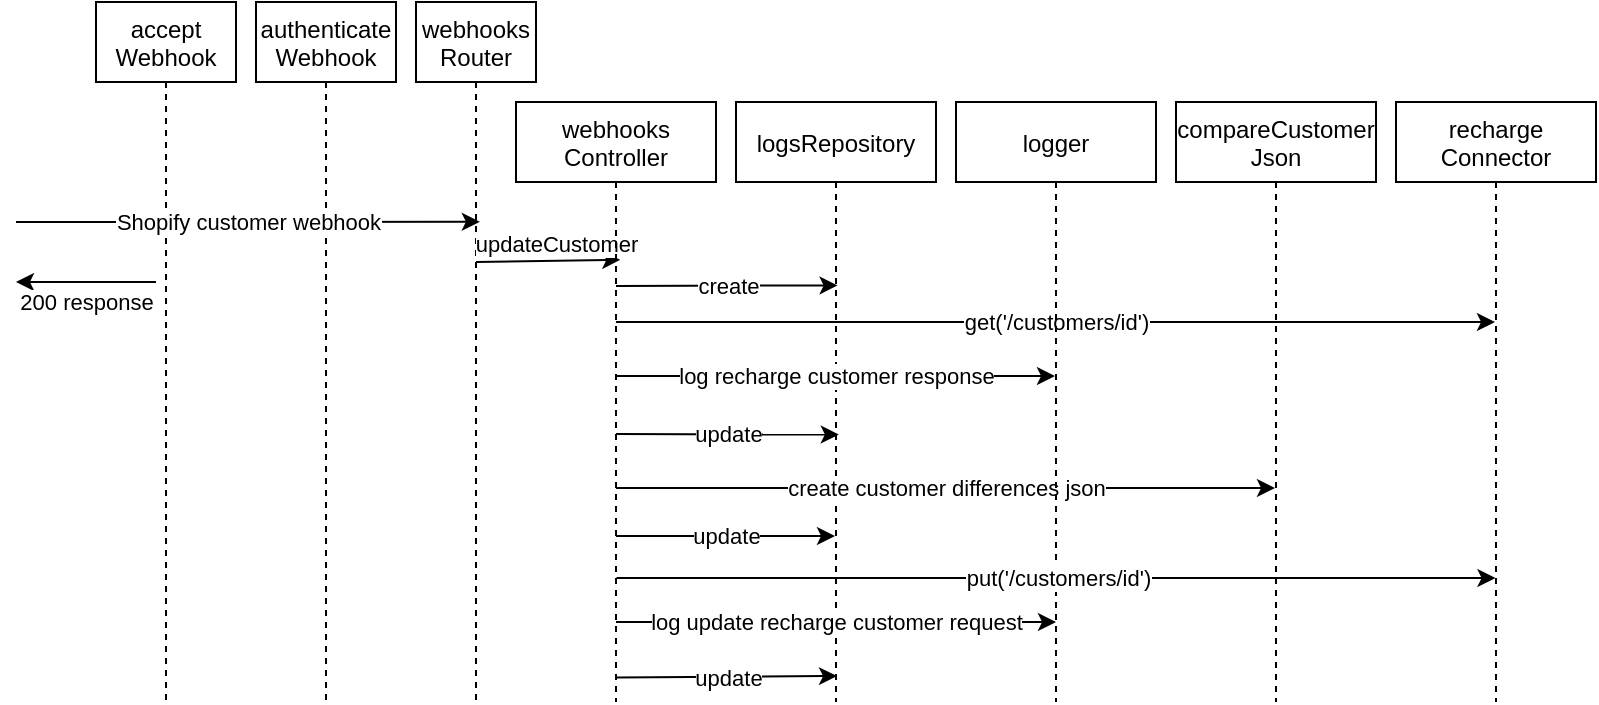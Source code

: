 <mxfile version="15.7.0" type="github">
  <diagram id="kgpKYQtTHZ0yAKxKKP6v" name="Page-1">
    <mxGraphModel dx="1446" dy="828" grid="1" gridSize="10" guides="1" tooltips="1" connect="1" arrows="1" fold="1" page="1" pageScale="1" pageWidth="850" pageHeight="1100" math="0" shadow="0">
      <root>
        <mxCell id="0" />
        <mxCell id="1" parent="0" />
        <mxCell id="3nuBFxr9cyL0pnOWT2aG-1" value="accept&#xa;Webhook" style="shape=umlLifeline;perimeter=lifelinePerimeter;container=1;collapsible=0;recursiveResize=0;rounded=0;shadow=0;strokeWidth=1;" parent="1" vertex="1">
          <mxGeometry x="50" y="30" width="70" height="350" as="geometry" />
        </mxCell>
        <mxCell id="1okAeuORKBiBFYY5BaOz-12" value="" style="endArrow=classic;html=1;rounded=0;" edge="1" parent="3nuBFxr9cyL0pnOWT2aG-1">
          <mxGeometry relative="1" as="geometry">
            <mxPoint x="30" y="140" as="sourcePoint" />
            <mxPoint x="-40" y="140" as="targetPoint" />
          </mxGeometry>
        </mxCell>
        <mxCell id="1okAeuORKBiBFYY5BaOz-13" value="200 response" style="edgeLabel;resizable=0;html=1;align=center;verticalAlign=middle;" connectable="0" vertex="1" parent="1okAeuORKBiBFYY5BaOz-12">
          <mxGeometry relative="1" as="geometry">
            <mxPoint y="10" as="offset" />
          </mxGeometry>
        </mxCell>
        <mxCell id="3nuBFxr9cyL0pnOWT2aG-5" value="authenticate&#xa;Webhook" style="shape=umlLifeline;perimeter=lifelinePerimeter;container=1;collapsible=0;recursiveResize=0;rounded=0;shadow=0;strokeWidth=1;" parent="1" vertex="1">
          <mxGeometry x="130" y="30" width="70" height="350" as="geometry" />
        </mxCell>
        <mxCell id="1okAeuORKBiBFYY5BaOz-1" value="webhooks&#xa;Router" style="shape=umlLifeline;perimeter=lifelinePerimeter;container=1;collapsible=0;recursiveResize=0;rounded=0;shadow=0;strokeWidth=1;" vertex="1" parent="1">
          <mxGeometry x="210" y="30" width="60" height="350" as="geometry" />
        </mxCell>
        <mxCell id="1okAeuORKBiBFYY5BaOz-14" value="" style="endArrow=classic;html=1;rounded=0;entryX=0.521;entryY=0.263;entryDx=0;entryDy=0;entryPerimeter=0;" edge="1" parent="1okAeuORKBiBFYY5BaOz-1" target="1okAeuORKBiBFYY5BaOz-2">
          <mxGeometry relative="1" as="geometry">
            <mxPoint x="30" y="130" as="sourcePoint" />
            <mxPoint x="130" y="130" as="targetPoint" />
          </mxGeometry>
        </mxCell>
        <mxCell id="1okAeuORKBiBFYY5BaOz-15" value="updateCustomer" style="edgeLabel;resizable=0;html=1;align=center;verticalAlign=middle;" connectable="0" vertex="1" parent="1okAeuORKBiBFYY5BaOz-14">
          <mxGeometry relative="1" as="geometry">
            <mxPoint x="4" y="-9" as="offset" />
          </mxGeometry>
        </mxCell>
        <mxCell id="1okAeuORKBiBFYY5BaOz-2" value="webhooks&#xa;Controller" style="shape=umlLifeline;perimeter=lifelinePerimeter;container=1;collapsible=0;recursiveResize=0;rounded=0;shadow=0;strokeWidth=1;" vertex="1" parent="1">
          <mxGeometry x="260" y="80" width="100" height="300" as="geometry" />
        </mxCell>
        <mxCell id="1okAeuORKBiBFYY5BaOz-16" value="" style="endArrow=classic;html=1;rounded=0;entryX=0.508;entryY=0.299;entryDx=0;entryDy=0;entryPerimeter=0;" edge="1" parent="1okAeuORKBiBFYY5BaOz-2">
          <mxGeometry relative="1" as="geometry">
            <mxPoint x="50" y="92" as="sourcePoint" />
            <mxPoint x="160.8" y="91.7" as="targetPoint" />
          </mxGeometry>
        </mxCell>
        <mxCell id="1okAeuORKBiBFYY5BaOz-17" value="create" style="edgeLabel;resizable=0;html=1;align=center;verticalAlign=middle;" connectable="0" vertex="1" parent="1okAeuORKBiBFYY5BaOz-16">
          <mxGeometry relative="1" as="geometry" />
        </mxCell>
        <mxCell id="1okAeuORKBiBFYY5BaOz-18" value="" style="endArrow=classic;html=1;rounded=0;" edge="1" parent="1okAeuORKBiBFYY5BaOz-2">
          <mxGeometry relative="1" as="geometry">
            <mxPoint x="50" y="110" as="sourcePoint" />
            <mxPoint x="489.5" y="110" as="targetPoint" />
          </mxGeometry>
        </mxCell>
        <mxCell id="1okAeuORKBiBFYY5BaOz-19" value="get(&#39;/customers/id&#39;)" style="edgeLabel;resizable=0;html=1;align=center;verticalAlign=middle;" connectable="0" vertex="1" parent="1okAeuORKBiBFYY5BaOz-18">
          <mxGeometry relative="1" as="geometry" />
        </mxCell>
        <mxCell id="1okAeuORKBiBFYY5BaOz-22" value="" style="endArrow=classic;html=1;rounded=0;entryX=0.514;entryY=0.601;entryDx=0;entryDy=0;entryPerimeter=0;" edge="1" parent="1okAeuORKBiBFYY5BaOz-2">
          <mxGeometry relative="1" as="geometry">
            <mxPoint x="50" y="166" as="sourcePoint" />
            <mxPoint x="161.4" y="166.3" as="targetPoint" />
          </mxGeometry>
        </mxCell>
        <mxCell id="1okAeuORKBiBFYY5BaOz-23" value="update" style="edgeLabel;resizable=0;html=1;align=center;verticalAlign=middle;" connectable="0" vertex="1" parent="1okAeuORKBiBFYY5BaOz-22">
          <mxGeometry relative="1" as="geometry" />
        </mxCell>
        <mxCell id="1okAeuORKBiBFYY5BaOz-4" value="logsRepository" style="shape=umlLifeline;perimeter=lifelinePerimeter;container=1;collapsible=0;recursiveResize=0;rounded=0;shadow=0;strokeWidth=1;" vertex="1" parent="1">
          <mxGeometry x="370" y="80" width="100" height="300" as="geometry" />
        </mxCell>
        <mxCell id="1okAeuORKBiBFYY5BaOz-25" value="" style="endArrow=classic;html=1;rounded=0;" edge="1" parent="1okAeuORKBiBFYY5BaOz-4">
          <mxGeometry relative="1" as="geometry">
            <mxPoint x="-60" y="193" as="sourcePoint" />
            <mxPoint x="269.5" y="193" as="targetPoint" />
          </mxGeometry>
        </mxCell>
        <mxCell id="1okAeuORKBiBFYY5BaOz-26" value="create customer differences json" style="edgeLabel;resizable=0;html=1;align=center;verticalAlign=middle;" connectable="0" vertex="1" parent="1okAeuORKBiBFYY5BaOz-25">
          <mxGeometry relative="1" as="geometry" />
        </mxCell>
        <mxCell id="1okAeuORKBiBFYY5BaOz-27" value="" style="endArrow=classic;html=1;rounded=0;" edge="1" parent="1okAeuORKBiBFYY5BaOz-4">
          <mxGeometry relative="1" as="geometry">
            <mxPoint x="-60" y="217" as="sourcePoint" />
            <mxPoint x="49.5" y="217" as="targetPoint" />
          </mxGeometry>
        </mxCell>
        <mxCell id="1okAeuORKBiBFYY5BaOz-28" value="update" style="edgeLabel;resizable=0;html=1;align=center;verticalAlign=middle;" connectable="0" vertex="1" parent="1okAeuORKBiBFYY5BaOz-27">
          <mxGeometry relative="1" as="geometry" />
        </mxCell>
        <mxCell id="1okAeuORKBiBFYY5BaOz-31" value="" style="endArrow=classic;html=1;rounded=0;entryX=0.505;entryY=0.831;entryDx=0;entryDy=0;entryPerimeter=0;" edge="1" parent="1okAeuORKBiBFYY5BaOz-4">
          <mxGeometry relative="1" as="geometry">
            <mxPoint x="-60" y="287.7" as="sourcePoint" />
            <mxPoint x="50.5" y="287.0" as="targetPoint" />
          </mxGeometry>
        </mxCell>
        <mxCell id="1okAeuORKBiBFYY5BaOz-32" value="update" style="edgeLabel;resizable=0;html=1;align=center;verticalAlign=middle;" connectable="0" vertex="1" parent="1okAeuORKBiBFYY5BaOz-31">
          <mxGeometry relative="1" as="geometry" />
        </mxCell>
        <mxCell id="1okAeuORKBiBFYY5BaOz-5" value="logger" style="shape=umlLifeline;perimeter=lifelinePerimeter;container=1;collapsible=0;recursiveResize=0;rounded=0;shadow=0;strokeWidth=1;" vertex="1" parent="1">
          <mxGeometry x="480" y="80" width="100" height="300" as="geometry" />
        </mxCell>
        <mxCell id="1okAeuORKBiBFYY5BaOz-33" value="" style="endArrow=classic;html=1;rounded=0;" edge="1" parent="1okAeuORKBiBFYY5BaOz-5">
          <mxGeometry relative="1" as="geometry">
            <mxPoint x="-170" y="260" as="sourcePoint" />
            <mxPoint x="50" y="260" as="targetPoint" />
          </mxGeometry>
        </mxCell>
        <mxCell id="1okAeuORKBiBFYY5BaOz-34" value="log update recharge customer request" style="edgeLabel;resizable=0;html=1;align=center;verticalAlign=middle;" connectable="0" vertex="1" parent="1okAeuORKBiBFYY5BaOz-33">
          <mxGeometry relative="1" as="geometry" />
        </mxCell>
        <mxCell id="1okAeuORKBiBFYY5BaOz-6" value="compareCustomer&#xa;Json" style="shape=umlLifeline;perimeter=lifelinePerimeter;container=1;collapsible=0;recursiveResize=0;rounded=0;shadow=0;strokeWidth=1;" vertex="1" parent="1">
          <mxGeometry x="590" y="80" width="100" height="300" as="geometry" />
        </mxCell>
        <mxCell id="1okAeuORKBiBFYY5BaOz-29" value="" style="endArrow=classic;html=1;rounded=0;" edge="1" parent="1okAeuORKBiBFYY5BaOz-6">
          <mxGeometry relative="1" as="geometry">
            <mxPoint x="-279.75" y="238" as="sourcePoint" />
            <mxPoint x="159.75" y="238" as="targetPoint" />
          </mxGeometry>
        </mxCell>
        <mxCell id="1okAeuORKBiBFYY5BaOz-30" value="put(&#39;/customers/id&#39;)" style="edgeLabel;resizable=0;html=1;align=center;verticalAlign=middle;" connectable="0" vertex="1" parent="1okAeuORKBiBFYY5BaOz-29">
          <mxGeometry relative="1" as="geometry" />
        </mxCell>
        <mxCell id="1okAeuORKBiBFYY5BaOz-7" value="recharge&#xa;Connector" style="shape=umlLifeline;perimeter=lifelinePerimeter;container=1;collapsible=0;recursiveResize=0;rounded=0;shadow=0;strokeWidth=1;" vertex="1" parent="1">
          <mxGeometry x="700" y="80" width="100" height="300" as="geometry" />
        </mxCell>
        <mxCell id="1okAeuORKBiBFYY5BaOz-10" value="" style="endArrow=classic;html=1;rounded=0;entryX=0.532;entryY=0.314;entryDx=0;entryDy=0;entryPerimeter=0;" edge="1" parent="1" target="1okAeuORKBiBFYY5BaOz-1">
          <mxGeometry relative="1" as="geometry">
            <mxPoint x="10" y="140" as="sourcePoint" />
            <mxPoint x="110" y="140" as="targetPoint" />
          </mxGeometry>
        </mxCell>
        <mxCell id="1okAeuORKBiBFYY5BaOz-11" value="Shopify customer webhook" style="edgeLabel;resizable=0;html=1;align=center;verticalAlign=middle;" connectable="0" vertex="1" parent="1okAeuORKBiBFYY5BaOz-10">
          <mxGeometry relative="1" as="geometry" />
        </mxCell>
        <mxCell id="1okAeuORKBiBFYY5BaOz-20" value="" style="endArrow=classic;html=1;rounded=0;" edge="1" parent="1">
          <mxGeometry relative="1" as="geometry">
            <mxPoint x="309.5" y="217" as="sourcePoint" />
            <mxPoint x="529.5" y="217" as="targetPoint" />
          </mxGeometry>
        </mxCell>
        <mxCell id="1okAeuORKBiBFYY5BaOz-21" value="log recharge customer response" style="edgeLabel;resizable=0;html=1;align=center;verticalAlign=middle;" connectable="0" vertex="1" parent="1okAeuORKBiBFYY5BaOz-20">
          <mxGeometry relative="1" as="geometry" />
        </mxCell>
      </root>
    </mxGraphModel>
  </diagram>
</mxfile>
